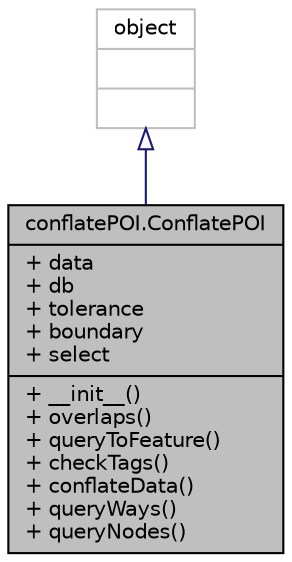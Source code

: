 digraph "conflatePOI.ConflatePOI"
{
 // LATEX_PDF_SIZE
  edge [fontname="Helvetica",fontsize="10",labelfontname="Helvetica",labelfontsize="10"];
  node [fontname="Helvetica",fontsize="10",shape=record];
  Node1 [label="{conflatePOI.ConflatePOI\n|+ data\l+ db\l+ tolerance\l+ boundary\l+ select\l|+ __init__()\l+ overlaps()\l+ queryToFeature()\l+ checkTags()\l+ conflateData()\l+ queryWays()\l+ queryNodes()\l}",height=0.2,width=0.4,color="black", fillcolor="grey75", style="filled", fontcolor="black",tooltip=" "];
  Node2 -> Node1 [dir="back",color="midnightblue",fontsize="10",style="solid",arrowtail="onormal",fontname="Helvetica"];
  Node2 [label="{object\n||}",height=0.2,width=0.4,color="grey75", fillcolor="white", style="filled",tooltip=" "];
}
